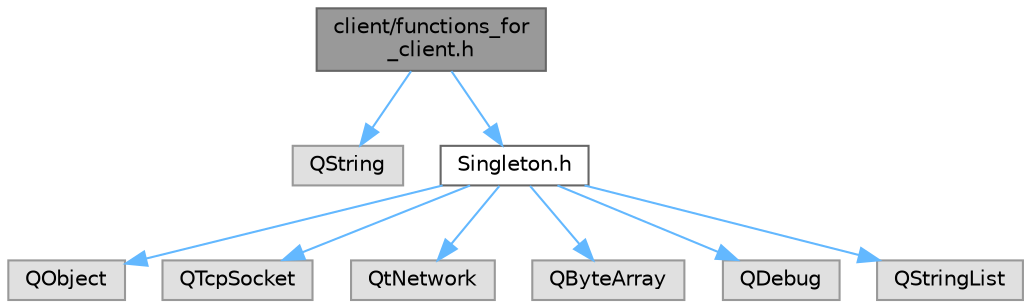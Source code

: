 digraph "client/functions_for_client.h"
{
 // LATEX_PDF_SIZE
  bgcolor="transparent";
  edge [fontname=Helvetica,fontsize=10,labelfontname=Helvetica,labelfontsize=10];
  node [fontname=Helvetica,fontsize=10,shape=box,height=0.2,width=0.4];
  Node1 [id="Node000001",label="client/functions_for\l_client.h",height=0.2,width=0.4,color="gray40", fillcolor="grey60", style="filled", fontcolor="black",tooltip=" "];
  Node1 -> Node2 [id="edge9_Node000001_Node000002",color="steelblue1",style="solid",tooltip=" "];
  Node2 [id="Node000002",label="QString",height=0.2,width=0.4,color="grey60", fillcolor="#E0E0E0", style="filled",tooltip=" "];
  Node1 -> Node3 [id="edge10_Node000001_Node000003",color="steelblue1",style="solid",tooltip=" "];
  Node3 [id="Node000003",label="Singleton.h",height=0.2,width=0.4,color="grey40", fillcolor="white", style="filled",URL="$_singleton_8h.html",tooltip=" "];
  Node3 -> Node4 [id="edge11_Node000003_Node000004",color="steelblue1",style="solid",tooltip=" "];
  Node4 [id="Node000004",label="QObject",height=0.2,width=0.4,color="grey60", fillcolor="#E0E0E0", style="filled",tooltip=" "];
  Node3 -> Node5 [id="edge12_Node000003_Node000005",color="steelblue1",style="solid",tooltip=" "];
  Node5 [id="Node000005",label="QTcpSocket",height=0.2,width=0.4,color="grey60", fillcolor="#E0E0E0", style="filled",tooltip=" "];
  Node3 -> Node6 [id="edge13_Node000003_Node000006",color="steelblue1",style="solid",tooltip=" "];
  Node6 [id="Node000006",label="QtNetwork",height=0.2,width=0.4,color="grey60", fillcolor="#E0E0E0", style="filled",tooltip=" "];
  Node3 -> Node7 [id="edge14_Node000003_Node000007",color="steelblue1",style="solid",tooltip=" "];
  Node7 [id="Node000007",label="QByteArray",height=0.2,width=0.4,color="grey60", fillcolor="#E0E0E0", style="filled",tooltip=" "];
  Node3 -> Node8 [id="edge15_Node000003_Node000008",color="steelblue1",style="solid",tooltip=" "];
  Node8 [id="Node000008",label="QDebug",height=0.2,width=0.4,color="grey60", fillcolor="#E0E0E0", style="filled",tooltip=" "];
  Node3 -> Node9 [id="edge16_Node000003_Node000009",color="steelblue1",style="solid",tooltip=" "];
  Node9 [id="Node000009",label="QStringList",height=0.2,width=0.4,color="grey60", fillcolor="#E0E0E0", style="filled",tooltip=" "];
}
